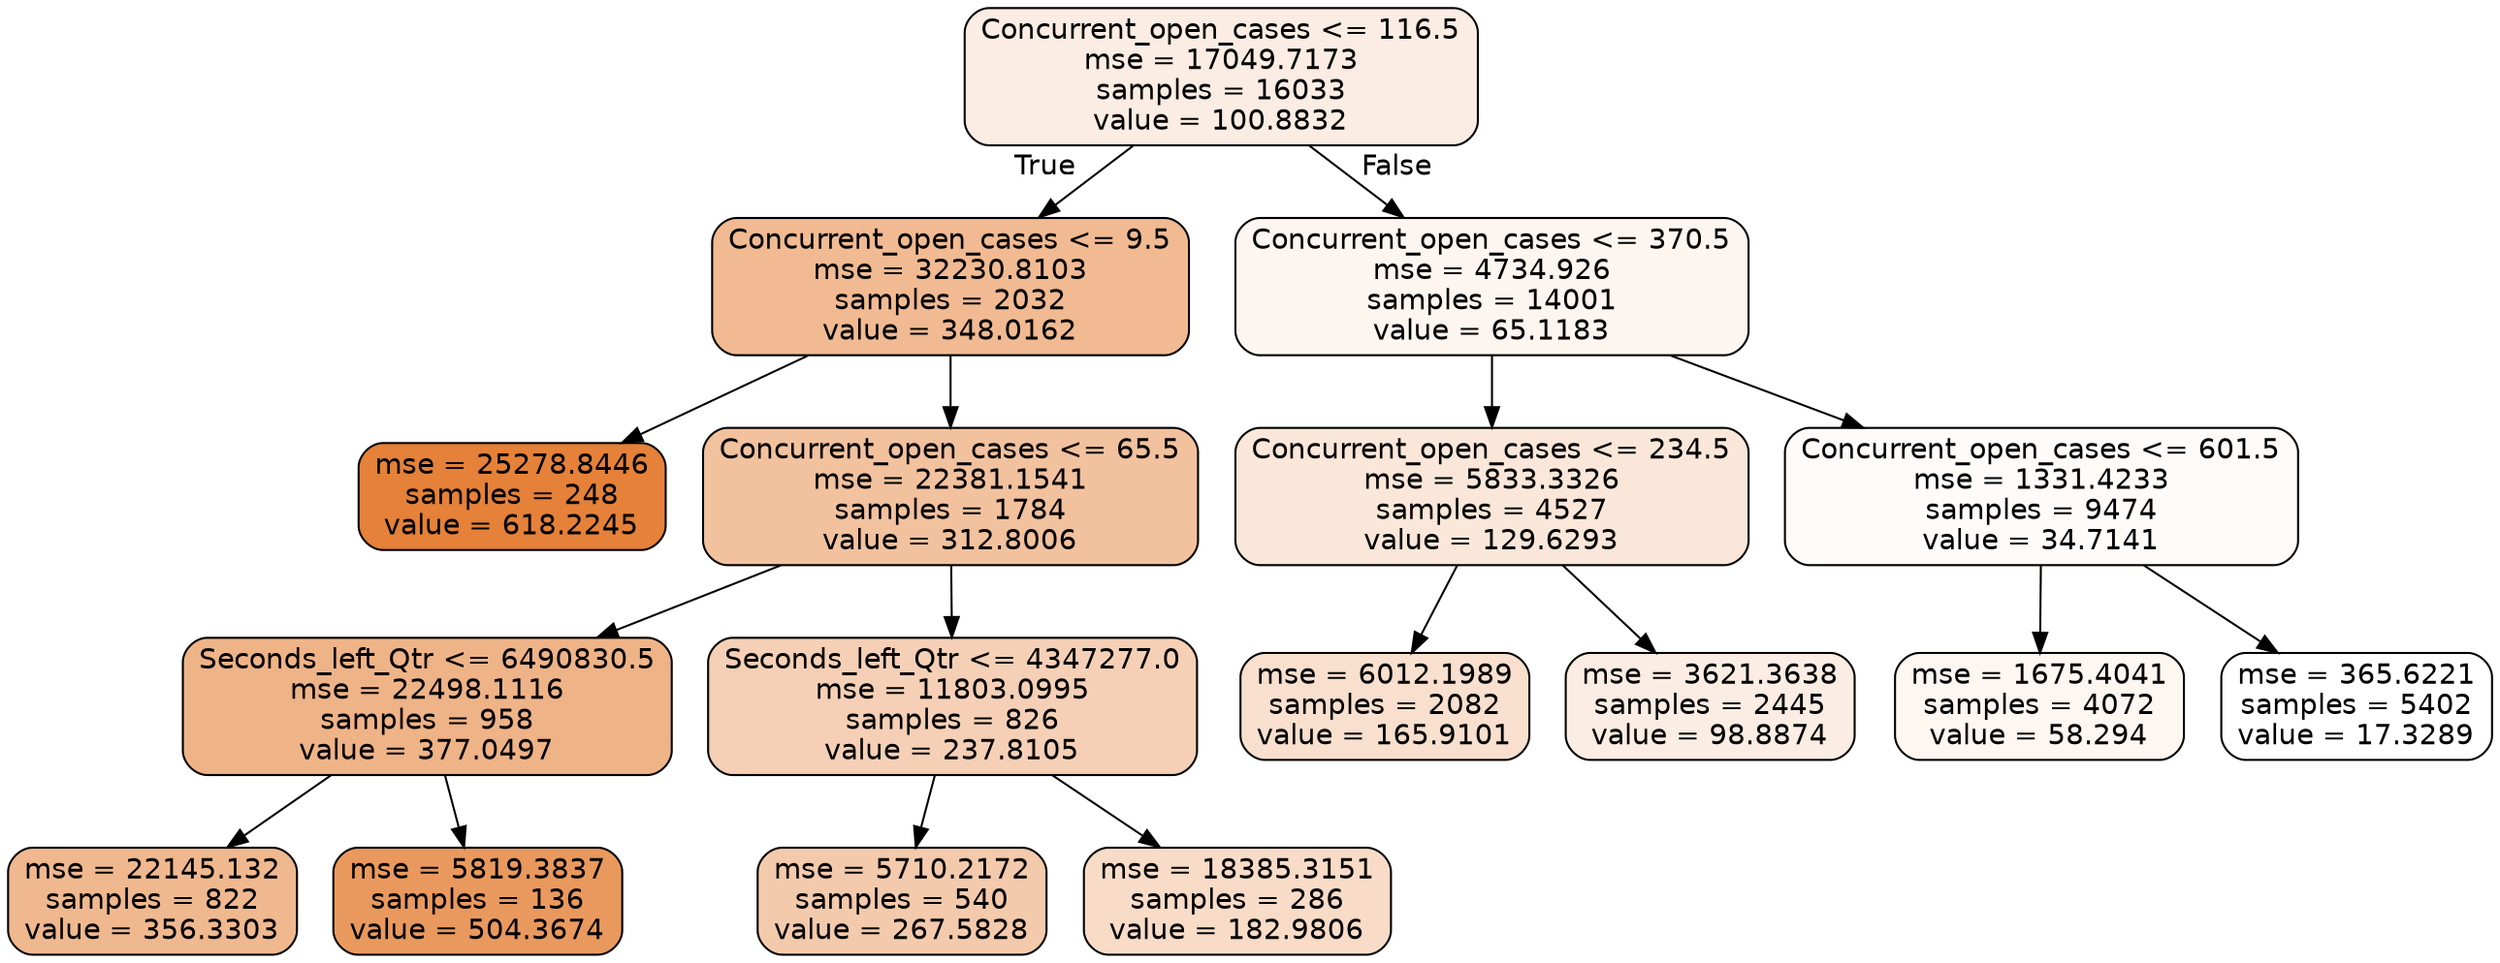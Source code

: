 digraph Tree {
node [shape=box, style="filled, rounded", color="black", fontname=helvetica] ;
edge [fontname=helvetica] ;
0 [label="Concurrent_open_cases <= 116.5\nmse = 17049.7173\nsamples = 16033\nvalue = 100.8832", fillcolor="#e5813923"] ;
1 [label="Concurrent_open_cases <= 9.5\nmse = 32230.8103\nsamples = 2032\nvalue = 348.0162", fillcolor="#e581398c"] ;
0 -> 1 [labeldistance=2.5, labelangle=45, headlabel="True"] ;
5 [label="mse = 25278.8446\nsamples = 248\nvalue = 618.2245", fillcolor="#e58139ff"] ;
1 -> 5 ;
6 [label="Concurrent_open_cases <= 65.5\nmse = 22381.1541\nsamples = 1784\nvalue = 312.8006", fillcolor="#e581397d"] ;
1 -> 6 ;
7 [label="Seconds_left_Qtr <= 6490830.5\nmse = 22498.1116\nsamples = 958\nvalue = 377.0497", fillcolor="#e5813999"] ;
6 -> 7 ;
13 [label="mse = 22145.132\nsamples = 822\nvalue = 356.3303", fillcolor="#e5813990"] ;
7 -> 13 ;
14 [label="mse = 5819.3837\nsamples = 136\nvalue = 504.3674", fillcolor="#e58139cf"] ;
7 -> 14 ;
8 [label="Seconds_left_Qtr <= 4347277.0\nmse = 11803.0995\nsamples = 826\nvalue = 237.8105", fillcolor="#e581395e"] ;
6 -> 8 ;
15 [label="mse = 5710.2172\nsamples = 540\nvalue = 267.5828", fillcolor="#e581396a"] ;
8 -> 15 ;
16 [label="mse = 18385.3151\nsamples = 286\nvalue = 182.9806", fillcolor="#e5813946"] ;
8 -> 16 ;
2 [label="Concurrent_open_cases <= 370.5\nmse = 4734.926\nsamples = 14001\nvalue = 65.1183", fillcolor="#e5813914"] ;
0 -> 2 [labeldistance=2.5, labelangle=-45, headlabel="False"] ;
3 [label="Concurrent_open_cases <= 234.5\nmse = 5833.3326\nsamples = 4527\nvalue = 129.6293", fillcolor="#e5813930"] ;
2 -> 3 ;
9 [label="mse = 6012.1989\nsamples = 2082\nvalue = 165.9101", fillcolor="#e581393f"] ;
3 -> 9 ;
10 [label="mse = 3621.3638\nsamples = 2445\nvalue = 98.8874", fillcolor="#e5813923"] ;
3 -> 10 ;
4 [label="Concurrent_open_cases <= 601.5\nmse = 1331.4233\nsamples = 9474\nvalue = 34.7141", fillcolor="#e5813907"] ;
2 -> 4 ;
11 [label="mse = 1675.4041\nsamples = 4072\nvalue = 58.294", fillcolor="#e5813911"] ;
4 -> 11 ;
12 [label="mse = 365.6221\nsamples = 5402\nvalue = 17.3289", fillcolor="#e5813900"] ;
4 -> 12 ;
}